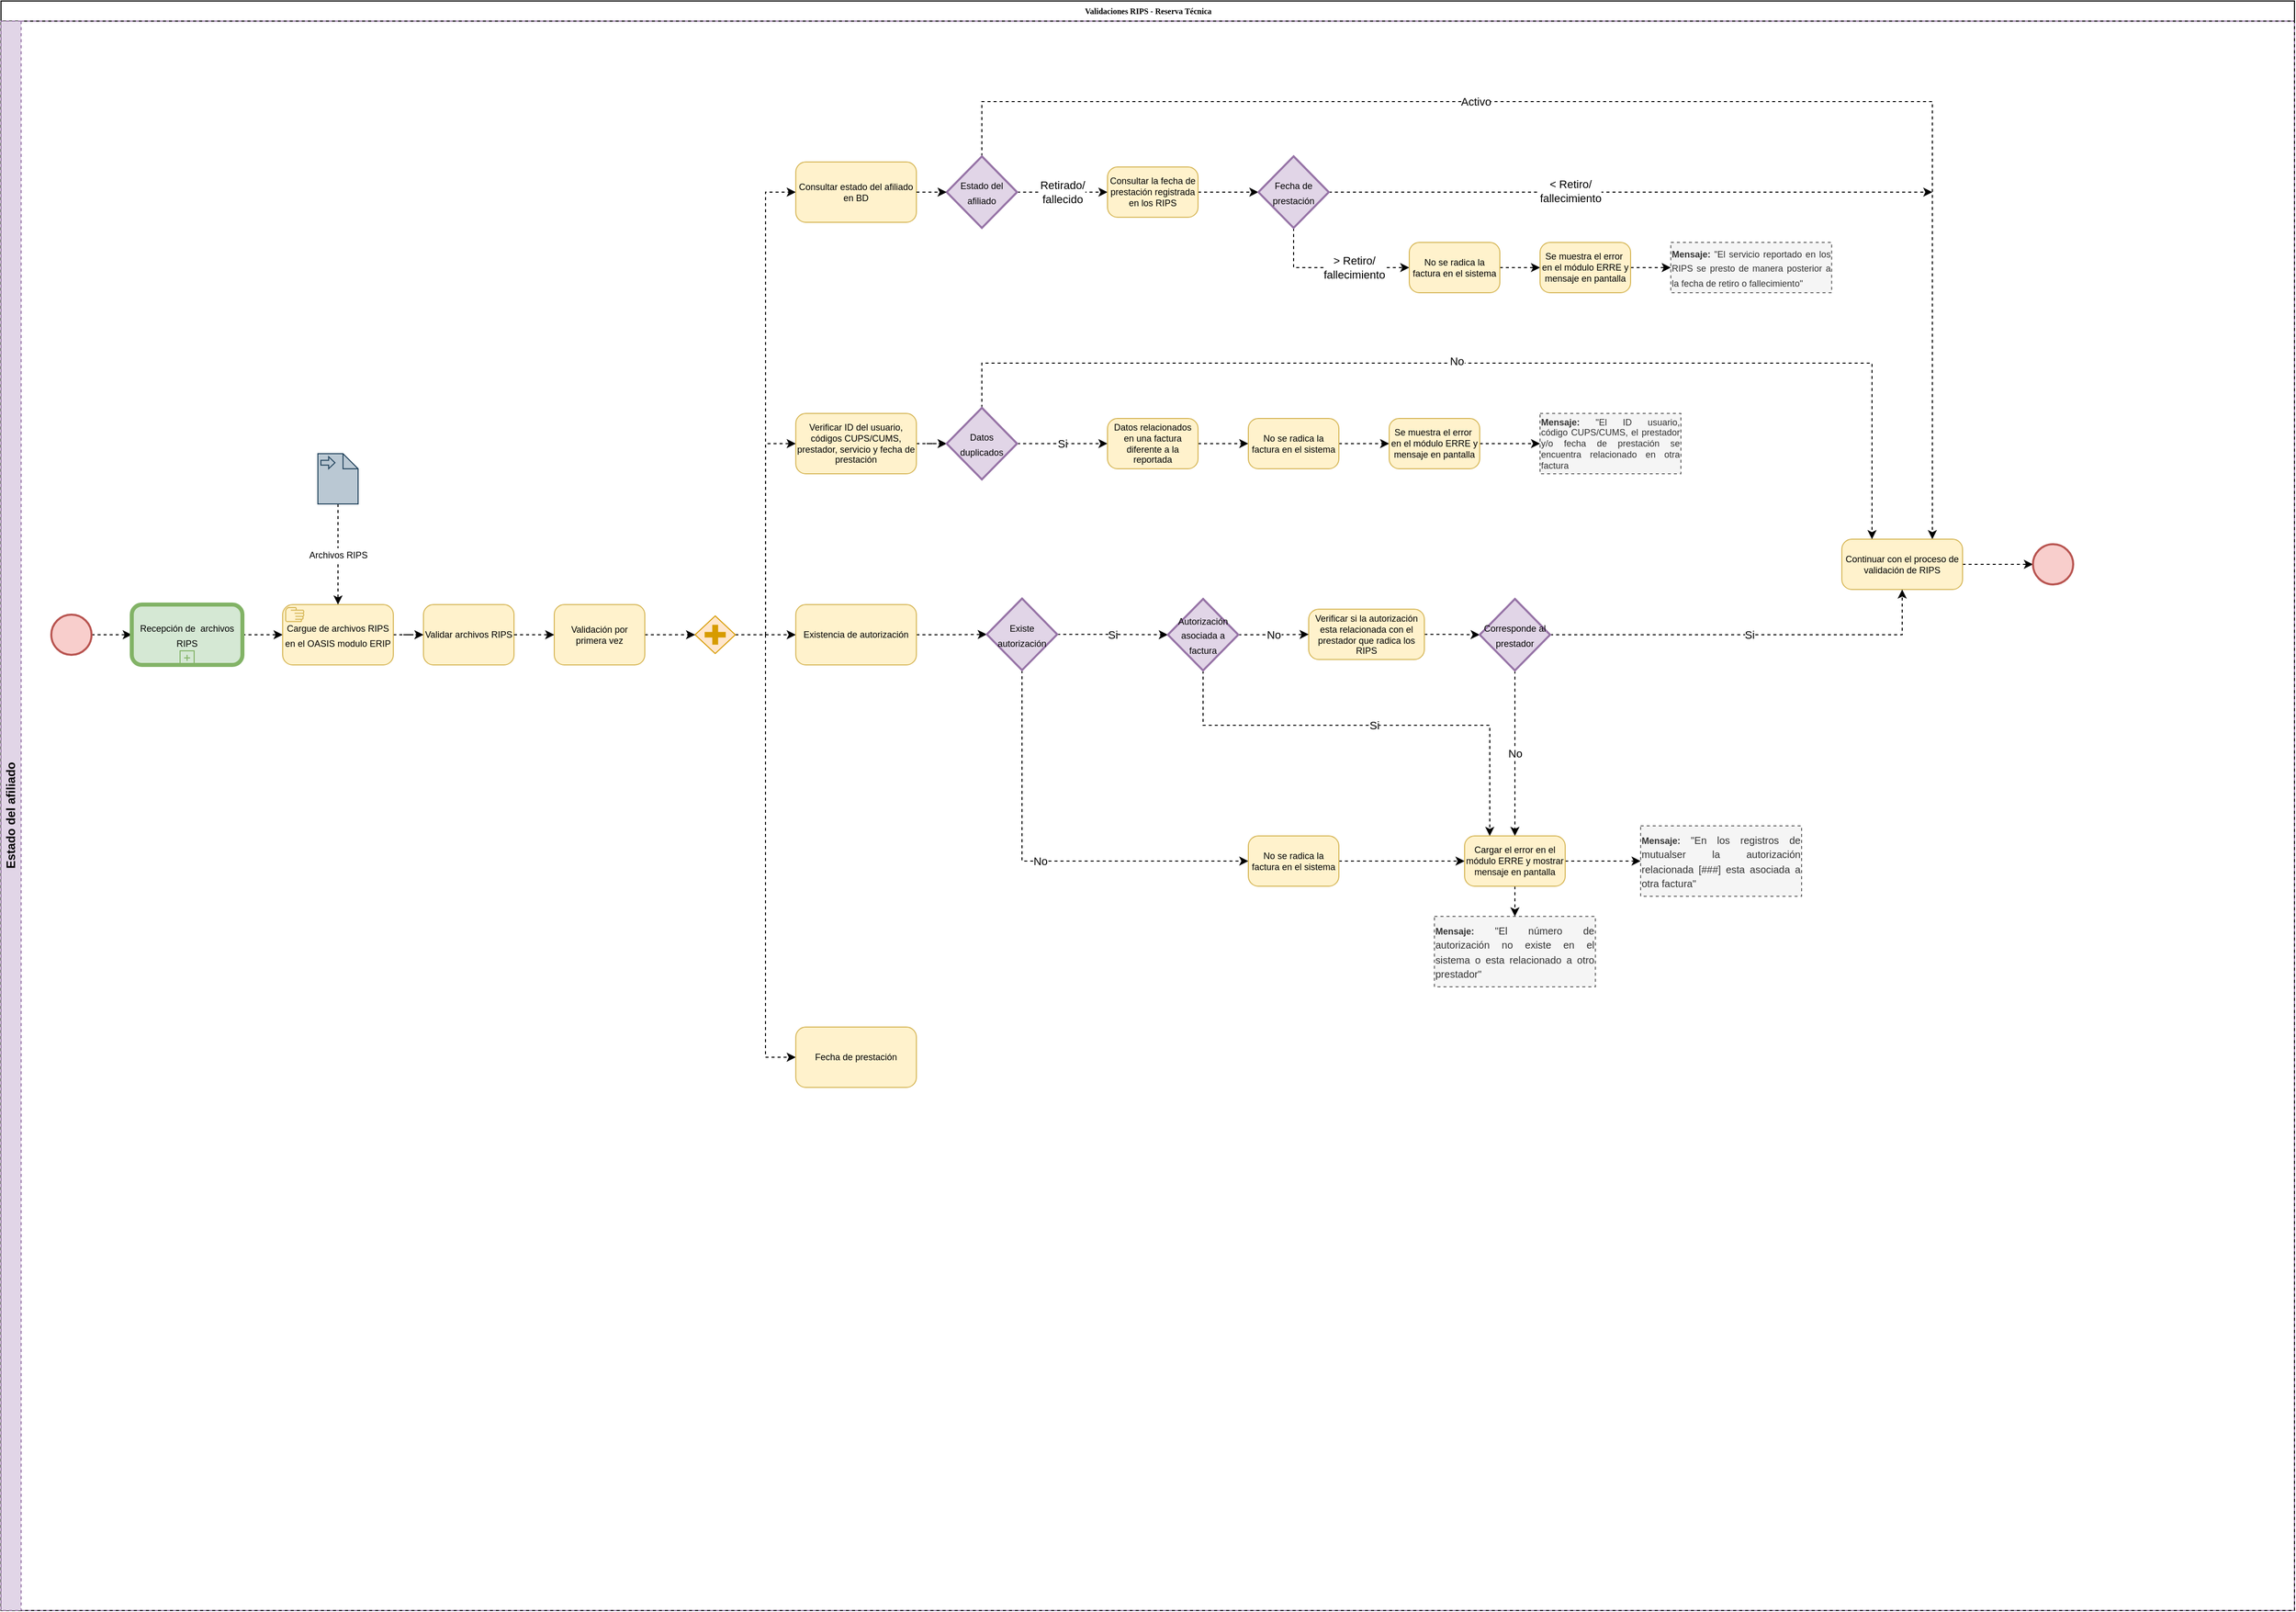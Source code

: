 <mxfile version="21.0.6" type="github">
  <diagram name="Page-1" id="c7488fd3-1785-93aa-aadb-54a6760d102a">
    <mxGraphModel dx="1377" dy="796" grid="1" gridSize="10" guides="1" tooltips="1" connect="1" arrows="1" fold="1" page="1" pageScale="1" pageWidth="2336" pageHeight="1654" background="none" math="0" shadow="0">
      <root>
        <mxCell id="0" />
        <mxCell id="1" parent="0" />
        <mxCell id="2b4e8129b02d487f-1" value="Validaciones RIPS - Reserva Técnica" style="swimlane;html=1;childLayout=stackLayout;horizontal=1;startSize=20;horizontalStack=0;rounded=0;shadow=0;labelBackgroundColor=none;strokeWidth=1;fontFamily=Verdana;fontSize=8;align=center;" parent="1" vertex="1">
          <mxGeometry x="30" y="40" width="2280" height="1600" as="geometry" />
        </mxCell>
        <mxCell id="2b4e8129b02d487f-2" value="Estado del afiliado" style="swimlane;html=1;startSize=20;horizontal=0;dashed=1;fillColor=#e1d5e7;strokeColor=#9673a6;" parent="2b4e8129b02d487f-1" vertex="1">
          <mxGeometry y="20" width="2280" height="1580" as="geometry" />
        </mxCell>
        <mxCell id="vUZzg_QwLZEA6atEJ-6O-3" style="edgeStyle=orthogonalEdgeStyle;rounded=0;orthogonalLoop=1;jettySize=auto;html=1;dashed=1;entryX=0;entryY=0.5;entryDx=0;entryDy=0;entryPerimeter=0;" parent="2b4e8129b02d487f-2" source="vUZzg_QwLZEA6atEJ-6O-2" edge="1" target="q4aeZ8HjHM6SwuqYir7_-1">
          <mxGeometry relative="1" as="geometry">
            <mxPoint x="140" y="610" as="targetPoint" />
          </mxGeometry>
        </mxCell>
        <mxCell id="vUZzg_QwLZEA6atEJ-6O-2" value="" style="strokeWidth=2;html=1;shape=mxgraph.flowchart.start_2;whiteSpace=wrap;fillColor=#f8cecc;strokeColor=#b85450;" parent="2b4e8129b02d487f-2" vertex="1">
          <mxGeometry x="50" y="590" width="40" height="40" as="geometry" />
        </mxCell>
        <mxCell id="q4aeZ8HjHM6SwuqYir7_-8" style="edgeStyle=orthogonalEdgeStyle;rounded=0;orthogonalLoop=1;jettySize=auto;html=1;dashed=1;" edge="1" parent="2b4e8129b02d487f-2" source="q4aeZ8HjHM6SwuqYir7_-1" target="q4aeZ8HjHM6SwuqYir7_-11">
          <mxGeometry relative="1" as="geometry">
            <mxPoint x="280" y="610" as="targetPoint" />
          </mxGeometry>
        </mxCell>
        <UserObject label="&lt;font style=&quot;font-size: 9px;&quot;&gt;Recepción de&amp;nbsp; archivos RIPS&lt;/font&gt;" link="https://app.diagrams.net/#Hkevinjporto%2FDiagramas-de-procesos%2Fmain%2FDiagrama_recepci%C3%B3n_RIPS" id="q4aeZ8HjHM6SwuqYir7_-1">
          <mxCell style="points=[[0.25,0,0],[0.5,0,0],[0.75,0,0],[1,0.25,0],[1,0.5,0],[1,0.75,0],[0.75,1,0],[0.5,1,0],[0.25,1,0],[0,0.75,0],[0,0.5,0],[0,0.25,0]];shape=mxgraph.bpmn.task;whiteSpace=wrap;rectStyle=rounded;size=10;html=1;bpmnShapeType=call;isLoopSub=1;fillColor=#d5e8d4;strokeColor=#82b366;" vertex="1" parent="2b4e8129b02d487f-2">
            <mxGeometry x="130" y="580" width="110" height="60" as="geometry" />
          </mxCell>
        </UserObject>
        <mxCell id="q4aeZ8HjHM6SwuqYir7_-10" value="Validar archivos RIPS" style="points=[[0.25,0,0],[0.5,0,0],[0.75,0,0],[1,0.25,0],[1,0.5,0],[1,0.75,0],[0.75,1,0],[0.5,1,0],[0.25,1,0],[0,0.75,0],[0,0.5,0],[0,0.25,0]];shape=mxgraph.bpmn.task;whiteSpace=wrap;rectStyle=rounded;size=10;html=1;taskMarker=abstract;fontSize=9;fillColor=#fff2cc;strokeColor=#d6b656;" vertex="1" parent="2b4e8129b02d487f-2">
          <mxGeometry x="420" y="580" width="90" height="60" as="geometry" />
        </mxCell>
        <mxCell id="q4aeZ8HjHM6SwuqYir7_-14" style="edgeStyle=orthogonalEdgeStyle;rounded=0;orthogonalLoop=1;jettySize=auto;html=1;entryX=0;entryY=0.5;entryDx=0;entryDy=0;entryPerimeter=0;dashed=1;" edge="1" parent="2b4e8129b02d487f-2" source="q4aeZ8HjHM6SwuqYir7_-11" target="q4aeZ8HjHM6SwuqYir7_-10">
          <mxGeometry relative="1" as="geometry" />
        </mxCell>
        <mxCell id="q4aeZ8HjHM6SwuqYir7_-11" value="&lt;font style=&quot;font-size: 9px;&quot;&gt;Cargue de archivos RIPS en el OASIS modulo ERIP&lt;/font&gt;" style="points=[[0.25,0,0],[0.5,0,0],[0.75,0,0],[1,0.25,0],[1,0.5,0],[1,0.75,0],[0.75,1,0],[0.5,1,0],[0.25,1,0],[0,0.75,0],[0,0.5,0],[0,0.25,0]];shape=mxgraph.bpmn.task;whiteSpace=wrap;rectStyle=rounded;size=10;html=1;container=1;expand=0;collapsible=0;taskMarker=manual;fillColor=#fff2cc;strokeColor=#d6b656;" vertex="1" parent="2b4e8129b02d487f-2">
          <mxGeometry x="280" y="580" width="110" height="60" as="geometry" />
        </mxCell>
        <mxCell id="q4aeZ8HjHM6SwuqYir7_-13" value="&lt;font style=&quot;font-size: 9px;&quot;&gt;Archivos RIPS&lt;/font&gt;" style="edgeStyle=orthogonalEdgeStyle;rounded=0;orthogonalLoop=1;jettySize=auto;html=1;dashed=1;" edge="1" parent="2b4e8129b02d487f-2" source="q4aeZ8HjHM6SwuqYir7_-12" target="q4aeZ8HjHM6SwuqYir7_-11">
          <mxGeometry relative="1" as="geometry" />
        </mxCell>
        <mxCell id="q4aeZ8HjHM6SwuqYir7_-12" value="" style="shape=mxgraph.bpmn.data;labelPosition=center;verticalLabelPosition=bottom;align=center;verticalAlign=top;whiteSpace=wrap;size=15;html=1;bpmnTransferType=input;fontSize=9;fillColor=#bac8d3;strokeColor=#23445d;" vertex="1" parent="2b4e8129b02d487f-2">
          <mxGeometry x="315" y="430" width="40" height="50" as="geometry" />
        </mxCell>
        <mxCell id="q4aeZ8HjHM6SwuqYir7_-17" style="edgeStyle=orthogonalEdgeStyle;rounded=0;orthogonalLoop=1;jettySize=auto;html=1;dashed=1;entryX=0;entryY=0.5;entryDx=0;entryDy=0;entryPerimeter=0;exitX=1;exitY=0.5;exitDx=0;exitDy=0;exitPerimeter=0;" edge="1" parent="2b4e8129b02d487f-2" source="q4aeZ8HjHM6SwuqYir7_-16" target="q4aeZ8HjHM6SwuqYir7_-18">
          <mxGeometry relative="1" as="geometry">
            <mxPoint x="820.11" y="300" as="targetPoint" />
            <mxPoint x="750.003" y="300.1" as="sourcePoint" />
          </mxGeometry>
        </mxCell>
        <mxCell id="q4aeZ8HjHM6SwuqYir7_-37" style="edgeStyle=orthogonalEdgeStyle;rounded=0;orthogonalLoop=1;jettySize=auto;html=1;entryX=0;entryY=0.5;entryDx=0;entryDy=0;entryPerimeter=0;dashed=1;exitX=1;exitY=0.5;exitDx=0;exitDy=0;exitPerimeter=0;" edge="1" parent="2b4e8129b02d487f-2" source="q4aeZ8HjHM6SwuqYir7_-16" target="q4aeZ8HjHM6SwuqYir7_-36">
          <mxGeometry relative="1" as="geometry">
            <mxPoint x="750.003" y="300.1" as="sourcePoint" />
          </mxGeometry>
        </mxCell>
        <mxCell id="q4aeZ8HjHM6SwuqYir7_-39" style="edgeStyle=orthogonalEdgeStyle;rounded=0;orthogonalLoop=1;jettySize=auto;html=1;entryX=0;entryY=0.5;entryDx=0;entryDy=0;entryPerimeter=0;dashed=1;exitX=1;exitY=0.5;exitDx=0;exitDy=0;exitPerimeter=0;" edge="1" parent="2b4e8129b02d487f-2" source="q4aeZ8HjHM6SwuqYir7_-16" target="q4aeZ8HjHM6SwuqYir7_-38">
          <mxGeometry relative="1" as="geometry">
            <mxPoint x="750.003" y="300.1" as="sourcePoint" />
            <Array as="points">
              <mxPoint x="760" y="610" />
              <mxPoint x="760" y="1030" />
            </Array>
          </mxGeometry>
        </mxCell>
        <mxCell id="q4aeZ8HjHM6SwuqYir7_-41" style="edgeStyle=orthogonalEdgeStyle;rounded=0;orthogonalLoop=1;jettySize=auto;html=1;entryX=0;entryY=0.5;entryDx=0;entryDy=0;entryPerimeter=0;dashed=1;exitX=1;exitY=0.5;exitDx=0;exitDy=0;exitPerimeter=0;" edge="1" parent="2b4e8129b02d487f-2" source="q4aeZ8HjHM6SwuqYir7_-16" target="q4aeZ8HjHM6SwuqYir7_-40">
          <mxGeometry relative="1" as="geometry">
            <mxPoint x="750.003" y="300.1" as="sourcePoint" />
          </mxGeometry>
        </mxCell>
        <mxCell id="q4aeZ8HjHM6SwuqYir7_-16" value="" style="points=[[0.25,0.25,0],[0.5,0,0],[0.75,0.25,0],[1,0.5,0],[0.75,0.75,0],[0.5,1,0],[0.25,0.75,0],[0,0.5,0]];shape=mxgraph.bpmn.gateway2;html=1;verticalLabelPosition=bottom;labelBackgroundColor=#ffffff;verticalAlign=top;align=center;perimeter=rhombusPerimeter;outlineConnect=0;outline=none;symbol=none;gwType=parallel;fillColor=#ffe6cc;strokeColor=#d79b00;" vertex="1" parent="2b4e8129b02d487f-2">
          <mxGeometry x="690" y="591.25" width="40" height="37.5" as="geometry" />
        </mxCell>
        <mxCell id="q4aeZ8HjHM6SwuqYir7_-15" style="edgeStyle=orthogonalEdgeStyle;rounded=0;orthogonalLoop=1;jettySize=auto;html=1;dashed=1;entryX=0;entryY=0.5;entryDx=0;entryDy=0;entryPerimeter=0;" edge="1" parent="2b4e8129b02d487f-2" source="q4aeZ8HjHM6SwuqYir7_-10" target="q4aeZ8HjHM6SwuqYir7_-64">
          <mxGeometry relative="1" as="geometry">
            <mxPoint x="560" y="610" as="targetPoint" />
            <Array as="points" />
          </mxGeometry>
        </mxCell>
        <mxCell id="q4aeZ8HjHM6SwuqYir7_-67" style="edgeStyle=orthogonalEdgeStyle;rounded=0;orthogonalLoop=1;jettySize=auto;html=1;dashed=1;entryX=0;entryY=0.5;entryDx=0;entryDy=0;entryPerimeter=0;" edge="1" parent="2b4e8129b02d487f-2" source="q4aeZ8HjHM6SwuqYir7_-18" target="q4aeZ8HjHM6SwuqYir7_-69">
          <mxGeometry relative="1" as="geometry">
            <mxPoint x="940" y="390" as="targetPoint" />
            <Array as="points" />
          </mxGeometry>
        </mxCell>
        <mxCell id="q4aeZ8HjHM6SwuqYir7_-18" value="Verificar ID del usuario, códigos CUPS/CUMS, prestador, servicio y fecha de prestación" style="points=[[0.25,0,0],[0.5,0,0],[0.75,0,0],[1,0.25,0],[1,0.5,0],[1,0.75,0],[0.75,1,0],[0.5,1,0],[0.25,1,0],[0,0.75,0],[0,0.5,0],[0,0.25,0]];shape=mxgraph.bpmn.task;whiteSpace=wrap;rectStyle=rounded;size=10;html=1;taskMarker=abstract;fontSize=9;fillColor=#fff2cc;strokeColor=#d6b656;" vertex="1" parent="2b4e8129b02d487f-2">
          <mxGeometry x="790.11" y="390" width="119.89" height="60" as="geometry" />
        </mxCell>
        <mxCell id="q4aeZ8HjHM6SwuqYir7_-36" value="Consultar estado del afiliado en BD" style="points=[[0.25,0,0],[0.5,0,0],[0.75,0,0],[1,0.25,0],[1,0.5,0],[1,0.75,0],[0.75,1,0],[0.5,1,0],[0.25,1,0],[0,0.75,0],[0,0.5,0],[0,0.25,0]];shape=mxgraph.bpmn.task;whiteSpace=wrap;rectStyle=rounded;size=10;html=1;taskMarker=abstract;fontSize=9;fillColor=#fff2cc;strokeColor=#d6b656;" vertex="1" parent="2b4e8129b02d487f-2">
          <mxGeometry x="790.11" y="140" width="119.89" height="60" as="geometry" />
        </mxCell>
        <mxCell id="q4aeZ8HjHM6SwuqYir7_-38" value="Fecha de prestación" style="points=[[0.25,0,0],[0.5,0,0],[0.75,0,0],[1,0.25,0],[1,0.5,0],[1,0.75,0],[0.75,1,0],[0.5,1,0],[0.25,1,0],[0,0.75,0],[0,0.5,0],[0,0.25,0]];shape=mxgraph.bpmn.task;whiteSpace=wrap;rectStyle=rounded;size=10;html=1;taskMarker=abstract;fontSize=9;fillColor=#fff2cc;strokeColor=#d6b656;" vertex="1" parent="2b4e8129b02d487f-2">
          <mxGeometry x="790.11" y="1000" width="119.89" height="60" as="geometry" />
        </mxCell>
        <mxCell id="q4aeZ8HjHM6SwuqYir7_-98" style="edgeStyle=orthogonalEdgeStyle;rounded=0;orthogonalLoop=1;jettySize=auto;html=1;entryX=0;entryY=0.5;entryDx=0;entryDy=0;entryPerimeter=0;dashed=1;" edge="1" parent="2b4e8129b02d487f-2" source="q4aeZ8HjHM6SwuqYir7_-40" target="q4aeZ8HjHM6SwuqYir7_-95">
          <mxGeometry relative="1" as="geometry" />
        </mxCell>
        <mxCell id="q4aeZ8HjHM6SwuqYir7_-40" value="Existencia de autorización" style="points=[[0.25,0,0],[0.5,0,0],[0.75,0,0],[1,0.25,0],[1,0.5,0],[1,0.75,0],[0.75,1,0],[0.5,1,0],[0.25,1,0],[0,0.75,0],[0,0.5,0],[0,0.25,0]];shape=mxgraph.bpmn.task;whiteSpace=wrap;rectStyle=rounded;size=10;html=1;taskMarker=abstract;fontSize=9;fillColor=#fff2cc;strokeColor=#d6b656;" vertex="1" parent="2b4e8129b02d487f-2">
          <mxGeometry x="790.11" y="580" width="119.89" height="60" as="geometry" />
        </mxCell>
        <mxCell id="q4aeZ8HjHM6SwuqYir7_-44" value="Retirado/&lt;br&gt;fallecido" style="edgeStyle=orthogonalEdgeStyle;rounded=0;orthogonalLoop=1;jettySize=auto;html=1;entryX=0;entryY=0.5;entryDx=0;entryDy=0;entryPerimeter=0;dashed=1;" edge="1" parent="2b4e8129b02d487f-2" source="q4aeZ8HjHM6SwuqYir7_-43" target="q4aeZ8HjHM6SwuqYir7_-46">
          <mxGeometry relative="1" as="geometry">
            <mxPoint x="1160.11" y="170" as="targetPoint" />
          </mxGeometry>
        </mxCell>
        <mxCell id="q4aeZ8HjHM6SwuqYir7_-45" value="Activo" style="edgeStyle=orthogonalEdgeStyle;rounded=0;orthogonalLoop=1;jettySize=auto;html=1;dashed=1;entryX=0.75;entryY=0;entryDx=0;entryDy=0;entryPerimeter=0;" edge="1" parent="2b4e8129b02d487f-2" source="q4aeZ8HjHM6SwuqYir7_-43" target="q4aeZ8HjHM6SwuqYir7_-47">
          <mxGeometry x="-0.24" relative="1" as="geometry">
            <mxPoint x="1790" y="75" as="targetPoint" />
            <Array as="points">
              <mxPoint x="975" y="80" />
              <mxPoint x="1920" y="80" />
            </Array>
            <mxPoint as="offset" />
          </mxGeometry>
        </mxCell>
        <mxCell id="q4aeZ8HjHM6SwuqYir7_-43" value="&lt;font style=&quot;font-size: 9px;&quot;&gt;Estado del afiliado&lt;/font&gt;" style="strokeWidth=2;html=1;shape=mxgraph.flowchart.decision;whiteSpace=wrap;fillColor=#e1d5e7;strokeColor=#9673a6;" vertex="1" parent="2b4e8129b02d487f-2">
          <mxGeometry x="940.11" y="134.38" width="70" height="71.25" as="geometry" />
        </mxCell>
        <mxCell id="q4aeZ8HjHM6SwuqYir7_-42" style="edgeStyle=orthogonalEdgeStyle;rounded=0;orthogonalLoop=1;jettySize=auto;html=1;dashed=1;" edge="1" parent="2b4e8129b02d487f-2" source="q4aeZ8HjHM6SwuqYir7_-36" target="q4aeZ8HjHM6SwuqYir7_-43">
          <mxGeometry relative="1" as="geometry">
            <mxPoint x="940.11" y="170" as="targetPoint" />
          </mxGeometry>
        </mxCell>
        <mxCell id="q4aeZ8HjHM6SwuqYir7_-51" style="edgeStyle=orthogonalEdgeStyle;rounded=0;orthogonalLoop=1;jettySize=auto;html=1;dashed=1;entryX=0;entryY=0.5;entryDx=0;entryDy=0;entryPerimeter=0;" edge="1" parent="2b4e8129b02d487f-2" source="q4aeZ8HjHM6SwuqYir7_-46" target="q4aeZ8HjHM6SwuqYir7_-52">
          <mxGeometry relative="1" as="geometry">
            <mxPoint x="1300.11" y="170.01" as="targetPoint" />
          </mxGeometry>
        </mxCell>
        <mxCell id="q4aeZ8HjHM6SwuqYir7_-46" value="Consultar la fecha de prestación registrada en los RIPS" style="points=[[0.25,0,0],[0.5,0,0],[0.75,0,0],[1,0.25,0],[1,0.5,0],[1,0.75,0],[0.75,1,0],[0.5,1,0],[0.25,1,0],[0,0.75,0],[0,0.5,0],[0,0.25,0]];shape=mxgraph.bpmn.task;whiteSpace=wrap;rectStyle=rounded;size=10;html=1;taskMarker=abstract;fontSize=9;fillColor=#fff2cc;strokeColor=#d6b656;" vertex="1" parent="2b4e8129b02d487f-2">
          <mxGeometry x="1100" y="145" width="90" height="50" as="geometry" />
        </mxCell>
        <mxCell id="q4aeZ8HjHM6SwuqYir7_-75" style="edgeStyle=orthogonalEdgeStyle;rounded=0;orthogonalLoop=1;jettySize=auto;html=1;dashed=1;entryX=0;entryY=0.5;entryDx=0;entryDy=0;entryPerimeter=0;" edge="1" parent="2b4e8129b02d487f-2" source="q4aeZ8HjHM6SwuqYir7_-47" target="q4aeZ8HjHM6SwuqYir7_-76">
          <mxGeometry relative="1" as="geometry">
            <mxPoint x="2180" y="535" as="targetPoint" />
          </mxGeometry>
        </mxCell>
        <mxCell id="q4aeZ8HjHM6SwuqYir7_-47" value="Continuar con el proceso de validación de RIPS" style="points=[[0.25,0,0],[0.5,0,0],[0.75,0,0],[1,0.25,0],[1,0.5,0],[1,0.75,0],[0.75,1,0],[0.5,1,0],[0.25,1,0],[0,0.75,0],[0,0.5,0],[0,0.25,0]];shape=mxgraph.bpmn.task;whiteSpace=wrap;rectStyle=rounded;size=10;html=1;taskMarker=abstract;fontSize=9;fillColor=#fff2cc;strokeColor=#d6b656;" vertex="1" parent="2b4e8129b02d487f-2">
          <mxGeometry x="1830" y="515" width="120" height="50" as="geometry" />
        </mxCell>
        <mxCell id="q4aeZ8HjHM6SwuqYir7_-53" style="edgeStyle=orthogonalEdgeStyle;rounded=0;orthogonalLoop=1;jettySize=auto;html=1;dashed=1;" edge="1" parent="2b4e8129b02d487f-2" source="q4aeZ8HjHM6SwuqYir7_-52">
          <mxGeometry relative="1" as="geometry">
            <mxPoint x="1920" y="170" as="targetPoint" />
          </mxGeometry>
        </mxCell>
        <mxCell id="q4aeZ8HjHM6SwuqYir7_-55" value="&amp;lt; Retiro/&lt;br&gt;fallecimiento" style="edgeLabel;html=1;align=center;verticalAlign=middle;resizable=0;points=[];" vertex="1" connectable="0" parent="q4aeZ8HjHM6SwuqYir7_-53">
          <mxGeometry x="-0.201" y="1" relative="1" as="geometry">
            <mxPoint as="offset" />
          </mxGeometry>
        </mxCell>
        <mxCell id="q4aeZ8HjHM6SwuqYir7_-56" style="edgeStyle=orthogonalEdgeStyle;rounded=0;orthogonalLoop=1;jettySize=auto;html=1;dashed=1;entryX=0;entryY=0.5;entryDx=0;entryDy=0;entryPerimeter=0;exitX=0.5;exitY=1;exitDx=0;exitDy=0;exitPerimeter=0;" edge="1" parent="2b4e8129b02d487f-2" source="q4aeZ8HjHM6SwuqYir7_-52" target="q4aeZ8HjHM6SwuqYir7_-57">
          <mxGeometry relative="1" as="geometry">
            <mxPoint x="1560.11" y="300" as="targetPoint" />
            <Array as="points">
              <mxPoint x="1285" y="245" />
            </Array>
          </mxGeometry>
        </mxCell>
        <mxCell id="q4aeZ8HjHM6SwuqYir7_-63" value="&amp;gt; Retiro/&lt;br&gt;fallecimiento" style="edgeLabel;html=1;align=center;verticalAlign=middle;resizable=0;points=[];" vertex="1" connectable="0" parent="q4aeZ8HjHM6SwuqYir7_-56">
          <mxGeometry x="-0.375" y="-4" relative="1" as="geometry">
            <mxPoint x="51" y="-4" as="offset" />
          </mxGeometry>
        </mxCell>
        <mxCell id="q4aeZ8HjHM6SwuqYir7_-52" value="&lt;font style=&quot;font-size: 9px;&quot;&gt;Fecha de prestación&lt;/font&gt;" style="strokeWidth=2;html=1;shape=mxgraph.flowchart.decision;whiteSpace=wrap;fillColor=#e1d5e7;strokeColor=#9673a6;" vertex="1" parent="2b4e8129b02d487f-2">
          <mxGeometry x="1250" y="134.38" width="70" height="71.25" as="geometry" />
        </mxCell>
        <mxCell id="q4aeZ8HjHM6SwuqYir7_-58" style="edgeStyle=orthogonalEdgeStyle;rounded=0;orthogonalLoop=1;jettySize=auto;html=1;dashed=1;entryX=0;entryY=0.5;entryDx=0;entryDy=0;entryPerimeter=0;" edge="1" parent="2b4e8129b02d487f-2" source="q4aeZ8HjHM6SwuqYir7_-57" target="q4aeZ8HjHM6SwuqYir7_-59">
          <mxGeometry relative="1" as="geometry">
            <mxPoint x="1660.11" y="245" as="targetPoint" />
          </mxGeometry>
        </mxCell>
        <mxCell id="q4aeZ8HjHM6SwuqYir7_-57" value="No se radica la factura en el sistema" style="points=[[0.25,0,0],[0.5,0,0],[0.75,0,0],[1,0.25,0],[1,0.5,0],[1,0.75,0],[0.75,1,0],[0.5,1,0],[0.25,1,0],[0,0.75,0],[0,0.5,0],[0,0.25,0]];shape=mxgraph.bpmn.task;whiteSpace=wrap;rectStyle=rounded;size=10;html=1;taskMarker=abstract;fontSize=9;fillColor=#fff2cc;strokeColor=#d6b656;" vertex="1" parent="2b4e8129b02d487f-2">
          <mxGeometry x="1400" y="220" width="90" height="50" as="geometry" />
        </mxCell>
        <mxCell id="q4aeZ8HjHM6SwuqYir7_-61" style="edgeStyle=orthogonalEdgeStyle;rounded=0;orthogonalLoop=1;jettySize=auto;html=1;dashed=1;entryX=0;entryY=0.5;entryDx=0;entryDy=0;" edge="1" parent="2b4e8129b02d487f-2" source="q4aeZ8HjHM6SwuqYir7_-59" target="q4aeZ8HjHM6SwuqYir7_-62">
          <mxGeometry relative="1" as="geometry">
            <mxPoint x="1800.11" y="245" as="targetPoint" />
          </mxGeometry>
        </mxCell>
        <mxCell id="q4aeZ8HjHM6SwuqYir7_-59" value="Se muestra el error&amp;nbsp; en el módulo ERRE y mensaje en pantalla" style="points=[[0.25,0,0],[0.5,0,0],[0.75,0,0],[1,0.25,0],[1,0.5,0],[1,0.75,0],[0.75,1,0],[0.5,1,0],[0.25,1,0],[0,0.75,0],[0,0.5,0],[0,0.25,0]];shape=mxgraph.bpmn.task;whiteSpace=wrap;rectStyle=rounded;size=10;html=1;taskMarker=abstract;fontSize=9;fillColor=#fff2cc;strokeColor=#d6b656;" vertex="1" parent="2b4e8129b02d487f-2">
          <mxGeometry x="1530" y="220" width="90" height="50" as="geometry" />
        </mxCell>
        <mxCell id="q4aeZ8HjHM6SwuqYir7_-62" value="&lt;div style=&quot;text-align: justify;&quot;&gt;&lt;b style=&quot;font-size: 9px; background-color: initial;&quot;&gt;Mensaje:&lt;/b&gt;&lt;span style=&quot;font-size: 9px; background-color: initial;&quot;&gt; &quot;El servicio reportado en los RIPS se presto de manera posterior a la fecha de retiro o fallecimiento&quot;&lt;/span&gt;&lt;/div&gt;" style="text;html=1;strokeColor=#666666;fillColor=#f5f5f5;align=center;verticalAlign=middle;whiteSpace=wrap;rounded=0;dashed=1;fontColor=#333333;" vertex="1" parent="2b4e8129b02d487f-2">
          <mxGeometry x="1660" y="220" width="159.89" height="50" as="geometry" />
        </mxCell>
        <mxCell id="q4aeZ8HjHM6SwuqYir7_-66" style="edgeStyle=orthogonalEdgeStyle;rounded=0;orthogonalLoop=1;jettySize=auto;html=1;entryX=0;entryY=0.5;entryDx=0;entryDy=0;entryPerimeter=0;dashed=1;" edge="1" parent="2b4e8129b02d487f-2" source="q4aeZ8HjHM6SwuqYir7_-64" target="q4aeZ8HjHM6SwuqYir7_-16">
          <mxGeometry relative="1" as="geometry" />
        </mxCell>
        <mxCell id="q4aeZ8HjHM6SwuqYir7_-64" value="Validación por primera vez" style="points=[[0.25,0,0],[0.5,0,0],[0.75,0,0],[1,0.25,0],[1,0.5,0],[1,0.75,0],[0.75,1,0],[0.5,1,0],[0.25,1,0],[0,0.75,0],[0,0.5,0],[0,0.25,0]];shape=mxgraph.bpmn.task;whiteSpace=wrap;rectStyle=rounded;size=10;html=1;taskMarker=abstract;fontSize=9;fillColor=#fff2cc;strokeColor=#d6b656;" vertex="1" parent="2b4e8129b02d487f-2">
          <mxGeometry x="550" y="580" width="90" height="60" as="geometry" />
        </mxCell>
        <mxCell id="q4aeZ8HjHM6SwuqYir7_-70" style="edgeStyle=orthogonalEdgeStyle;rounded=0;orthogonalLoop=1;jettySize=auto;html=1;entryX=0.25;entryY=0;entryDx=0;entryDy=0;entryPerimeter=0;dashed=1;" edge="1" parent="2b4e8129b02d487f-2" source="q4aeZ8HjHM6SwuqYir7_-69" target="q4aeZ8HjHM6SwuqYir7_-47">
          <mxGeometry relative="1" as="geometry">
            <mxPoint x="1115.16" y="340" as="targetPoint" />
            <Array as="points">
              <mxPoint x="975" y="340" />
              <mxPoint x="1860" y="340" />
            </Array>
          </mxGeometry>
        </mxCell>
        <mxCell id="q4aeZ8HjHM6SwuqYir7_-78" value="No" style="edgeLabel;html=1;align=center;verticalAlign=middle;resizable=0;points=[];" vertex="1" connectable="0" parent="q4aeZ8HjHM6SwuqYir7_-70">
          <mxGeometry x="-0.065" y="2" relative="1" as="geometry">
            <mxPoint as="offset" />
          </mxGeometry>
        </mxCell>
        <mxCell id="q4aeZ8HjHM6SwuqYir7_-79" value="Si" style="edgeStyle=orthogonalEdgeStyle;rounded=0;orthogonalLoop=1;jettySize=auto;html=1;dashed=1;entryX=0;entryY=0.5;entryDx=0;entryDy=0;entryPerimeter=0;" edge="1" parent="2b4e8129b02d487f-2" source="q4aeZ8HjHM6SwuqYir7_-69" target="q4aeZ8HjHM6SwuqYir7_-80">
          <mxGeometry relative="1" as="geometry">
            <mxPoint x="1100" y="419.995" as="targetPoint" />
          </mxGeometry>
        </mxCell>
        <mxCell id="q4aeZ8HjHM6SwuqYir7_-69" value="&lt;font style=&quot;font-size: 9px;&quot;&gt;Datos duplicados&lt;/font&gt;" style="strokeWidth=2;html=1;shape=mxgraph.flowchart.decision;whiteSpace=wrap;fillColor=#e1d5e7;strokeColor=#9673a6;" vertex="1" parent="2b4e8129b02d487f-2">
          <mxGeometry x="940.11" y="384.37" width="70" height="71.25" as="geometry" />
        </mxCell>
        <mxCell id="q4aeZ8HjHM6SwuqYir7_-76" value="" style="strokeWidth=2;html=1;shape=mxgraph.flowchart.start_2;whiteSpace=wrap;fillColor=#f8cecc;strokeColor=#b85450;" vertex="1" parent="2b4e8129b02d487f-2">
          <mxGeometry x="2020" y="520" width="40" height="40" as="geometry" />
        </mxCell>
        <mxCell id="q4aeZ8HjHM6SwuqYir7_-81" style="edgeStyle=orthogonalEdgeStyle;rounded=0;orthogonalLoop=1;jettySize=auto;html=1;dashed=1;entryX=0;entryY=0.5;entryDx=0;entryDy=0;entryPerimeter=0;" edge="1" parent="2b4e8129b02d487f-2" source="q4aeZ8HjHM6SwuqYir7_-80" target="q4aeZ8HjHM6SwuqYir7_-82">
          <mxGeometry relative="1" as="geometry">
            <mxPoint x="1250" y="419.99" as="targetPoint" />
          </mxGeometry>
        </mxCell>
        <mxCell id="q4aeZ8HjHM6SwuqYir7_-80" value="Datos relacionados en una factura diferente a la reportada" style="points=[[0.25,0,0],[0.5,0,0],[0.75,0,0],[1,0.25,0],[1,0.5,0],[1,0.75,0],[0.75,1,0],[0.5,1,0],[0.25,1,0],[0,0.75,0],[0,0.5,0],[0,0.25,0]];shape=mxgraph.bpmn.task;whiteSpace=wrap;rectStyle=rounded;size=10;html=1;taskMarker=abstract;fontSize=9;fillColor=#fff2cc;strokeColor=#d6b656;" vertex="1" parent="2b4e8129b02d487f-2">
          <mxGeometry x="1100" y="394.99" width="90" height="50" as="geometry" />
        </mxCell>
        <mxCell id="q4aeZ8HjHM6SwuqYir7_-84" style="edgeStyle=orthogonalEdgeStyle;rounded=0;orthogonalLoop=1;jettySize=auto;html=1;entryX=0;entryY=0.5;entryDx=0;entryDy=0;entryPerimeter=0;dashed=1;" edge="1" parent="2b4e8129b02d487f-2" source="q4aeZ8HjHM6SwuqYir7_-82" target="q4aeZ8HjHM6SwuqYir7_-83">
          <mxGeometry relative="1" as="geometry" />
        </mxCell>
        <mxCell id="q4aeZ8HjHM6SwuqYir7_-82" value="No se radica la factura en el sistema" style="points=[[0.25,0,0],[0.5,0,0],[0.75,0,0],[1,0.25,0],[1,0.5,0],[1,0.75,0],[0.75,1,0],[0.5,1,0],[0.25,1,0],[0,0.75,0],[0,0.5,0],[0,0.25,0]];shape=mxgraph.bpmn.task;whiteSpace=wrap;rectStyle=rounded;size=10;html=1;taskMarker=abstract;fontSize=9;fillColor=#fff2cc;strokeColor=#d6b656;" vertex="1" parent="2b4e8129b02d487f-2">
          <mxGeometry x="1240" y="394.99" width="90" height="50" as="geometry" />
        </mxCell>
        <mxCell id="q4aeZ8HjHM6SwuqYir7_-86" style="edgeStyle=orthogonalEdgeStyle;rounded=0;orthogonalLoop=1;jettySize=auto;html=1;dashed=1;" edge="1" parent="2b4e8129b02d487f-2" source="q4aeZ8HjHM6SwuqYir7_-83" target="q4aeZ8HjHM6SwuqYir7_-85">
          <mxGeometry relative="1" as="geometry" />
        </mxCell>
        <mxCell id="q4aeZ8HjHM6SwuqYir7_-83" value="Se muestra el error&amp;nbsp; en el módulo ERRE y mensaje en pantalla" style="points=[[0.25,0,0],[0.5,0,0],[0.75,0,0],[1,0.25,0],[1,0.5,0],[1,0.75,0],[0.75,1,0],[0.5,1,0],[0.25,1,0],[0,0.75,0],[0,0.5,0],[0,0.25,0]];shape=mxgraph.bpmn.task;whiteSpace=wrap;rectStyle=rounded;size=10;html=1;taskMarker=abstract;fontSize=9;fillColor=#fff2cc;strokeColor=#d6b656;" vertex="1" parent="2b4e8129b02d487f-2">
          <mxGeometry x="1380" y="395" width="90" height="50" as="geometry" />
        </mxCell>
        <mxCell id="q4aeZ8HjHM6SwuqYir7_-85" value="&lt;div style=&quot;text-align: justify; font-size: 9px;&quot;&gt;&lt;b style=&quot;background-color: initial;&quot;&gt;Mensaje:&lt;/b&gt;&lt;span style=&quot;background-color: initial;&quot;&gt;&lt;font style=&quot;font-size: 9px;&quot;&gt; &quot;El ID usuario, código&amp;nbsp;CUPS/CUMS, el prestador y/o fecha de prestación se encuentra relacionado en otra factura&lt;/font&gt;&lt;/span&gt;&lt;/div&gt;" style="text;html=1;align=center;verticalAlign=middle;whiteSpace=wrap;rounded=0;dashed=1;fillColor=#f5f5f5;fontColor=#333333;strokeColor=#666666;" vertex="1" parent="2b4e8129b02d487f-2">
          <mxGeometry x="1530" y="390" width="140" height="60" as="geometry" />
        </mxCell>
        <mxCell id="q4aeZ8HjHM6SwuqYir7_-100" style="edgeStyle=orthogonalEdgeStyle;rounded=0;orthogonalLoop=1;jettySize=auto;html=1;dashed=1;" edge="1" parent="2b4e8129b02d487f-2" source="q4aeZ8HjHM6SwuqYir7_-90" target="q4aeZ8HjHM6SwuqYir7_-99">
          <mxGeometry relative="1" as="geometry" />
        </mxCell>
        <mxCell id="q4aeZ8HjHM6SwuqYir7_-90" value="Verificar si la autorización esta relacionada con el prestador que radica los RIPS" style="points=[[0.25,0,0],[0.5,0,0],[0.75,0,0],[1,0.25,0],[1,0.5,0],[1,0.75,0],[0.75,1,0],[0.5,1,0],[0.25,1,0],[0,0.75,0],[0,0.5,0],[0,0.25,0]];shape=mxgraph.bpmn.task;whiteSpace=wrap;rectStyle=rounded;size=10;html=1;taskMarker=abstract;fontSize=9;fillColor=#fff2cc;strokeColor=#d6b656;" vertex="1" parent="2b4e8129b02d487f-2">
          <mxGeometry x="1300" y="584.63" width="115" height="50" as="geometry" />
        </mxCell>
        <mxCell id="q4aeZ8HjHM6SwuqYir7_-97" value="Si" style="edgeStyle=orthogonalEdgeStyle;rounded=0;orthogonalLoop=1;jettySize=auto;html=1;dashed=1;entryX=0;entryY=0.5;entryDx=0;entryDy=0;entryPerimeter=0;" edge="1" parent="2b4e8129b02d487f-2" source="q4aeZ8HjHM6SwuqYir7_-95" target="q4aeZ8HjHM6SwuqYir7_-109">
          <mxGeometry relative="1" as="geometry">
            <mxPoint x="1140" y="610" as="targetPoint" />
            <Array as="points" />
          </mxGeometry>
        </mxCell>
        <mxCell id="q4aeZ8HjHM6SwuqYir7_-101" value="No" style="edgeStyle=orthogonalEdgeStyle;rounded=0;orthogonalLoop=1;jettySize=auto;html=1;dashed=1;entryX=0;entryY=0.5;entryDx=0;entryDy=0;entryPerimeter=0;startArrow=none;exitX=0.5;exitY=1;exitDx=0;exitDy=0;exitPerimeter=0;" edge="1" parent="2b4e8129b02d487f-2" source="q4aeZ8HjHM6SwuqYir7_-95" target="q4aeZ8HjHM6SwuqYir7_-112">
          <mxGeometry relative="1" as="geometry">
            <mxPoint x="1355.11" y="719.62" as="targetPoint" />
            <Array as="points" />
          </mxGeometry>
        </mxCell>
        <mxCell id="q4aeZ8HjHM6SwuqYir7_-95" value="&lt;font style=&quot;font-size: 9px;&quot;&gt;Existe autorización&lt;/font&gt;" style="strokeWidth=2;html=1;shape=mxgraph.flowchart.decision;whiteSpace=wrap;fillColor=#e1d5e7;strokeColor=#9673a6;" vertex="1" parent="2b4e8129b02d487f-2">
          <mxGeometry x="980.0" y="574" width="70" height="71.25" as="geometry" />
        </mxCell>
        <mxCell id="q4aeZ8HjHM6SwuqYir7_-105" value="Si" style="edgeStyle=orthogonalEdgeStyle;rounded=0;orthogonalLoop=1;jettySize=auto;html=1;entryX=0.5;entryY=1;entryDx=0;entryDy=0;entryPerimeter=0;dashed=1;" edge="1" parent="2b4e8129b02d487f-2" source="q4aeZ8HjHM6SwuqYir7_-99" target="q4aeZ8HjHM6SwuqYir7_-47">
          <mxGeometry relative="1" as="geometry">
            <mxPoint x="1400" y="609.99" as="targetPoint" />
          </mxGeometry>
        </mxCell>
        <mxCell id="q4aeZ8HjHM6SwuqYir7_-108" value="No" style="edgeStyle=orthogonalEdgeStyle;rounded=0;orthogonalLoop=1;jettySize=auto;html=1;dashed=1;" edge="1" parent="2b4e8129b02d487f-2" source="q4aeZ8HjHM6SwuqYir7_-99" target="q4aeZ8HjHM6SwuqYir7_-102">
          <mxGeometry relative="1" as="geometry">
            <Array as="points">
              <mxPoint x="1505" y="825" />
            </Array>
          </mxGeometry>
        </mxCell>
        <mxCell id="q4aeZ8HjHM6SwuqYir7_-99" value="&lt;font style=&quot;font-size: 9px;&quot;&gt;Corresponde al prestador&lt;/font&gt;" style="strokeWidth=2;html=1;shape=mxgraph.flowchart.decision;whiteSpace=wrap;fillColor=#e1d5e7;strokeColor=#9673a6;" vertex="1" parent="2b4e8129b02d487f-2">
          <mxGeometry x="1470" y="574.38" width="70" height="71.25" as="geometry" />
        </mxCell>
        <mxCell id="q4aeZ8HjHM6SwuqYir7_-104" style="edgeStyle=orthogonalEdgeStyle;rounded=0;orthogonalLoop=1;jettySize=auto;html=1;entryX=0.5;entryY=0;entryDx=0;entryDy=0;dashed=1;" edge="1" parent="2b4e8129b02d487f-2" source="q4aeZ8HjHM6SwuqYir7_-102" target="q4aeZ8HjHM6SwuqYir7_-103">
          <mxGeometry relative="1" as="geometry">
            <Array as="points">
              <mxPoint x="1505" y="890" />
              <mxPoint x="1505" y="890" />
            </Array>
          </mxGeometry>
        </mxCell>
        <mxCell id="q4aeZ8HjHM6SwuqYir7_-117" style="edgeStyle=orthogonalEdgeStyle;rounded=0;orthogonalLoop=1;jettySize=auto;html=1;entryX=0;entryY=0.5;entryDx=0;entryDy=0;dashed=1;" edge="1" parent="2b4e8129b02d487f-2" source="q4aeZ8HjHM6SwuqYir7_-102" target="q4aeZ8HjHM6SwuqYir7_-116">
          <mxGeometry relative="1" as="geometry" />
        </mxCell>
        <mxCell id="q4aeZ8HjHM6SwuqYir7_-102" value="Cargar el error en el módulo ERRE y mostrar mensaje en pantalla" style="points=[[0.25,0,0],[0.5,0,0],[0.75,0,0],[1,0.25,0],[1,0.5,0],[1,0.75,0],[0.75,1,0],[0.5,1,0],[0.25,1,0],[0,0.75,0],[0,0.5,0],[0,0.25,0]];shape=mxgraph.bpmn.task;whiteSpace=wrap;rectStyle=rounded;size=10;html=1;taskMarker=abstract;fontSize=9;fillColor=#fff2cc;strokeColor=#d6b656;" vertex="1" parent="2b4e8129b02d487f-2">
          <mxGeometry x="1455" y="810" width="100" height="50" as="geometry" />
        </mxCell>
        <mxCell id="q4aeZ8HjHM6SwuqYir7_-103" value="&lt;div style=&quot;text-align: justify;&quot;&gt;&lt;b style=&quot;font-size: 9px; background-color: initial;&quot;&gt;Mensaje:&lt;/b&gt;&lt;span style=&quot;background-color: initial;&quot;&gt;&lt;font style=&quot;&quot;&gt;&lt;font size=&quot;1&quot;&gt; &quot;El número de autorización no existe en el sistema o esta relacionado a otro prestador&quot;&lt;/font&gt;&lt;/font&gt;&lt;/span&gt;&lt;/div&gt;" style="text;html=1;strokeColor=#666666;fillColor=#f5f5f5;align=center;verticalAlign=middle;whiteSpace=wrap;rounded=0;dashed=1;fontColor=#333333;" vertex="1" parent="2b4e8129b02d487f-2">
          <mxGeometry x="1425" y="890" width="160" height="70" as="geometry" />
        </mxCell>
        <mxCell id="q4aeZ8HjHM6SwuqYir7_-110" value="No" style="edgeStyle=orthogonalEdgeStyle;rounded=0;orthogonalLoop=1;jettySize=auto;html=1;entryX=0;entryY=0.5;entryDx=0;entryDy=0;entryPerimeter=0;dashed=1;" edge="1" parent="2b4e8129b02d487f-2" source="q4aeZ8HjHM6SwuqYir7_-109" target="q4aeZ8HjHM6SwuqYir7_-90">
          <mxGeometry relative="1" as="geometry">
            <mxPoint x="1300" y="610.005" as="targetPoint" />
          </mxGeometry>
        </mxCell>
        <mxCell id="q4aeZ8HjHM6SwuqYir7_-111" value="Si" style="edgeStyle=orthogonalEdgeStyle;rounded=0;orthogonalLoop=1;jettySize=auto;html=1;entryX=0.25;entryY=0;entryDx=0;entryDy=0;entryPerimeter=0;dashed=1;" edge="1" parent="2b4e8129b02d487f-2" source="q4aeZ8HjHM6SwuqYir7_-109" target="q4aeZ8HjHM6SwuqYir7_-102">
          <mxGeometry relative="1" as="geometry">
            <mxPoint x="1195" y="730" as="targetPoint" />
            <Array as="points">
              <mxPoint x="1195" y="700" />
              <mxPoint x="1480" y="700" />
            </Array>
          </mxGeometry>
        </mxCell>
        <mxCell id="q4aeZ8HjHM6SwuqYir7_-109" value="&lt;font style=&quot;font-size: 9px;&quot;&gt;Autorización asociada a factura&lt;/font&gt;" style="strokeWidth=2;html=1;shape=mxgraph.flowchart.decision;whiteSpace=wrap;fillColor=#e1d5e7;strokeColor=#9673a6;" vertex="1" parent="2b4e8129b02d487f-2">
          <mxGeometry x="1160" y="574.38" width="70" height="71.25" as="geometry" />
        </mxCell>
        <mxCell id="q4aeZ8HjHM6SwuqYir7_-114" style="edgeStyle=orthogonalEdgeStyle;rounded=0;orthogonalLoop=1;jettySize=auto;html=1;entryX=0;entryY=0.5;entryDx=0;entryDy=0;entryPerimeter=0;dashed=1;" edge="1" parent="2b4e8129b02d487f-2" source="q4aeZ8HjHM6SwuqYir7_-112" target="q4aeZ8HjHM6SwuqYir7_-102">
          <mxGeometry relative="1" as="geometry" />
        </mxCell>
        <mxCell id="q4aeZ8HjHM6SwuqYir7_-112" value="No se radica la factura en el sistema" style="points=[[0.25,0,0],[0.5,0,0],[0.75,0,0],[1,0.25,0],[1,0.5,0],[1,0.75,0],[0.75,1,0],[0.5,1,0],[0.25,1,0],[0,0.75,0],[0,0.5,0],[0,0.25,0]];shape=mxgraph.bpmn.task;whiteSpace=wrap;rectStyle=rounded;size=10;html=1;taskMarker=abstract;fontSize=9;fillColor=#fff2cc;strokeColor=#d6b656;" vertex="1" parent="2b4e8129b02d487f-2">
          <mxGeometry x="1240" y="810" width="90" height="50" as="geometry" />
        </mxCell>
        <mxCell id="q4aeZ8HjHM6SwuqYir7_-116" value="&lt;div style=&quot;text-align: justify;&quot;&gt;&lt;b style=&quot;font-size: 9px; background-color: initial;&quot;&gt;Mensaje:&lt;/b&gt;&lt;span style=&quot;background-color: initial;&quot;&gt;&lt;font style=&quot;&quot;&gt;&lt;font size=&quot;1&quot;&gt; &quot;En los registros de mutualser la autorización relacionada [###] esta asociada a otra factura&quot;&lt;/font&gt;&lt;/font&gt;&lt;/span&gt;&lt;/div&gt;" style="text;html=1;strokeColor=#666666;fillColor=#f5f5f5;align=center;verticalAlign=middle;whiteSpace=wrap;rounded=0;dashed=1;fontColor=#333333;" vertex="1" parent="2b4e8129b02d487f-2">
          <mxGeometry x="1630" y="800" width="160" height="70" as="geometry" />
        </mxCell>
      </root>
    </mxGraphModel>
  </diagram>
</mxfile>
